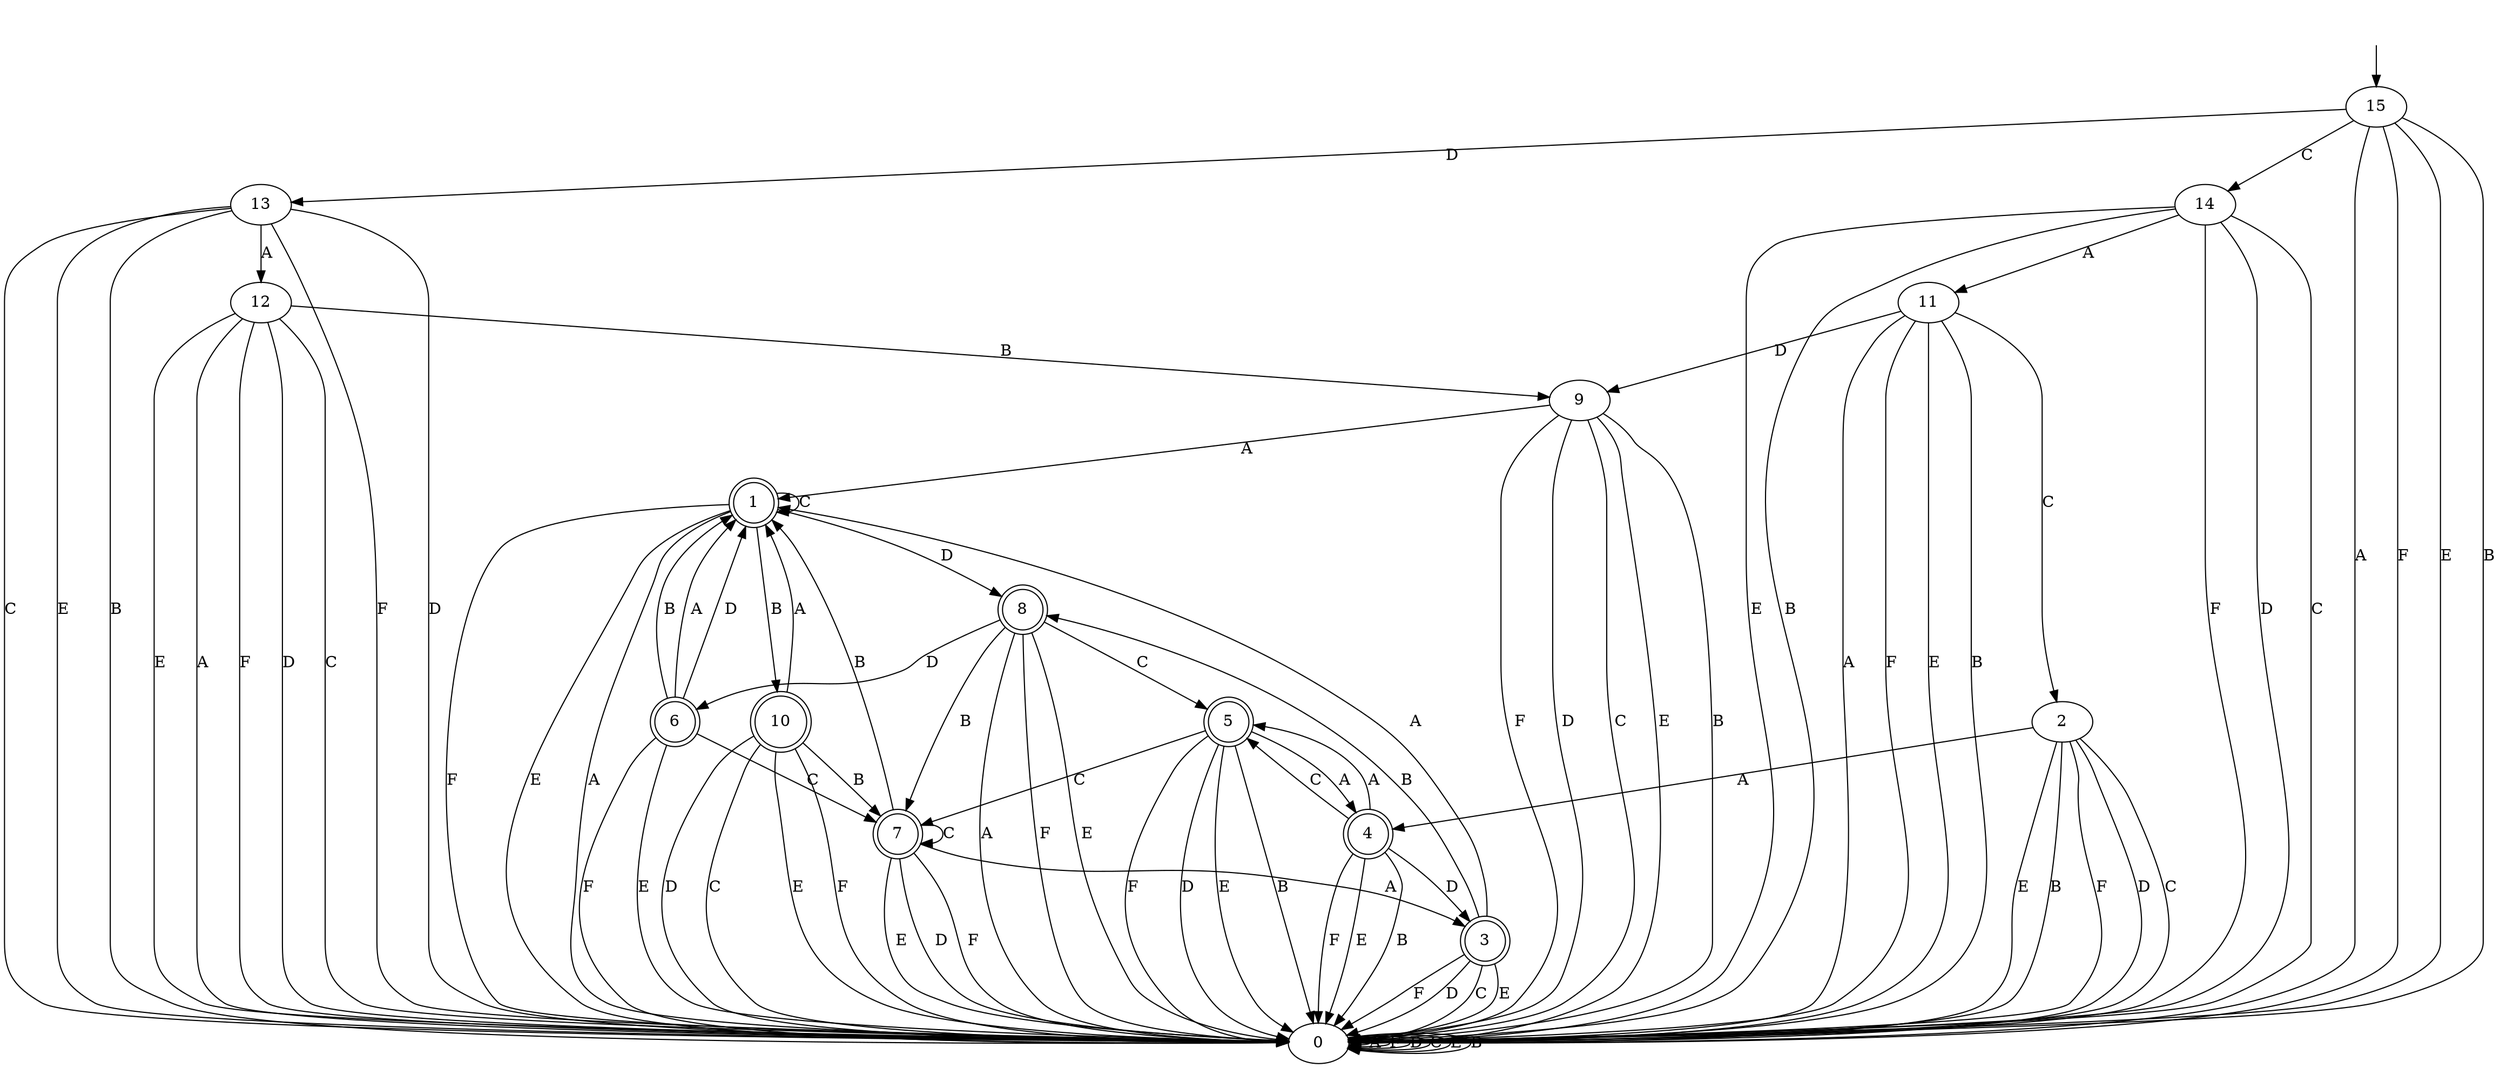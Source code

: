 digraph "data/our_models/random_m_10_4_intersection_b_1" {
0 [label=0];
1 [label=1, shape=doublecircle];
2 [label=2];
3 [label=3, shape=doublecircle];
4 [label=4, shape=doublecircle];
5 [label=5, shape=doublecircle];
6 [label=6, shape=doublecircle];
7 [label=7, shape=doublecircle];
8 [label=8, shape=doublecircle];
9 [label=9];
10 [label=10, shape=doublecircle];
11 [label=11];
12 [label=12];
13 [label=13];
14 [label=14];
15 [label=15];
0 -> 0  [label=A];
0 -> 0  [label=F];
0 -> 0  [label=D];
0 -> 0  [label=C];
0 -> 0  [label=E];
0 -> 0  [label=B];
1 -> 0  [label=A];
1 -> 0  [label=F];
1 -> 8  [label=D];
1 -> 1  [label=C];
1 -> 0  [label=E];
1 -> 10  [label=B];
2 -> 4  [label=A];
2 -> 0  [label=F];
2 -> 0  [label=D];
2 -> 0  [label=C];
2 -> 0  [label=E];
2 -> 0  [label=B];
3 -> 1  [label=A];
3 -> 0  [label=F];
3 -> 0  [label=D];
3 -> 0  [label=C];
3 -> 0  [label=E];
3 -> 8  [label=B];
4 -> 5  [label=A];
4 -> 0  [label=F];
4 -> 3  [label=D];
4 -> 5  [label=C];
4 -> 0  [label=E];
4 -> 0  [label=B];
5 -> 4  [label=A];
5 -> 0  [label=F];
5 -> 0  [label=D];
5 -> 7  [label=C];
5 -> 0  [label=E];
5 -> 0  [label=B];
6 -> 1  [label=A];
6 -> 0  [label=F];
6 -> 1  [label=D];
6 -> 7  [label=C];
6 -> 0  [label=E];
6 -> 1  [label=B];
7 -> 3  [label=A];
7 -> 0  [label=F];
7 -> 0  [label=D];
7 -> 7  [label=C];
7 -> 0  [label=E];
7 -> 1  [label=B];
8 -> 0  [label=A];
8 -> 0  [label=F];
8 -> 6  [label=D];
8 -> 5  [label=C];
8 -> 0  [label=E];
8 -> 7  [label=B];
9 -> 1  [label=A];
9 -> 0  [label=F];
9 -> 0  [label=D];
9 -> 0  [label=C];
9 -> 0  [label=E];
9 -> 0  [label=B];
10 -> 1  [label=A];
10 -> 0  [label=F];
10 -> 0  [label=D];
10 -> 0  [label=C];
10 -> 0  [label=E];
10 -> 7  [label=B];
11 -> 0  [label=A];
11 -> 0  [label=F];
11 -> 9  [label=D];
11 -> 2  [label=C];
11 -> 0  [label=E];
11 -> 0  [label=B];
12 -> 0  [label=A];
12 -> 0  [label=F];
12 -> 0  [label=D];
12 -> 0  [label=C];
12 -> 0  [label=E];
12 -> 9  [label=B];
13 -> 12  [label=A];
13 -> 0  [label=F];
13 -> 0  [label=D];
13 -> 0  [label=C];
13 -> 0  [label=E];
13 -> 0  [label=B];
14 -> 11  [label=A];
14 -> 0  [label=F];
14 -> 0  [label=D];
14 -> 0  [label=C];
14 -> 0  [label=E];
14 -> 0  [label=B];
15 -> 0  [label=A];
15 -> 0  [label=F];
15 -> 13  [label=D];
15 -> 14  [label=C];
15 -> 0  [label=E];
15 -> 0  [label=B];
__start0 [label="", shape=none];
__start0 -> 15  [label=""];
}

